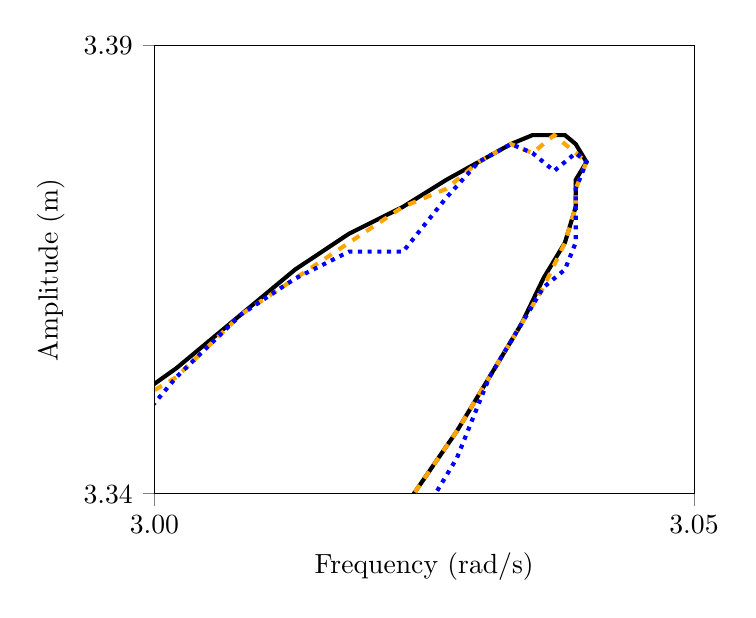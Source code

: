 % This file was created by matplotlib2tikz v0.6.13.
\begin{tikzpicture}

\definecolor{color0}{rgb}{1,0.647,0}

\begin{axis}[
xlabel={Frequency (rad/s)},
ylabel={Amplitude (m)},
xmin=3, xmax=3.05,
ymin=3.34, ymax=3.39,
xtick={3,3.05},
xticklabels={3.00,3.05},
ytick={3.34,3.39},
minor xtick={},
minor ytick={},
tick align=outside,
tick pos=left,
x grid style={lightgray!92.026!black},
y grid style={lightgray!92.026!black}
]
\addplot [line width=1.5pt, black, forget plot]
table {%
0.001 0.87
0.002 0.76
0.003 0.76
0.006 0.76
0.009 0.76
0.014 0.76
0.022 0.76
0.033 0.76
0.05 0.76
0.075 0.761
0.113 0.763
0.15 0.767
0.184 0.773
0.213 0.783
0.231 0.798
0.242 0.814
0.249 0.83
0.253 0.844
0.256 0.856
0.258 0.866
0.26 0.874
0.261 0.881
0.263 0.885
0.264 0.887
0.264 0.888
0.265 0.887
0.266 0.884
0.267 0.879
0.269 0.872
0.27 0.862
0.273 0.85
0.276 0.836
0.28 0.82
0.286 0.804
0.295 0.791
0.309 0.785
0.329 0.784
0.349 0.79
0.366 0.8
0.381 0.814
0.393 0.831
0.403 0.849
0.41 0.868
0.417 0.887
0.423 0.906
0.427 0.926
0.431 0.945
0.435 0.963
0.437 0.981
0.44 0.997
0.442 1.014
0.444 1.029
0.446 1.043
0.447 1.057
0.448 1.07
0.449 1.082
0.45 1.093
0.451 1.104
0.452 1.114
0.452 1.124
0.453 1.133
0.453 1.141
0.454 1.148
0.454 1.156
0.454 1.162
0.454 1.168
0.454 1.174
0.455 1.179
0.455 1.183
0.455 1.188
0.455 1.191
0.455 1.194
0.455 1.197
0.455 1.199
0.455 1.201
0.455 1.202
0.455 1.203
0.455 1.203
0.456 1.202
0.456 1.201
0.456 1.2
0.457 1.197
0.457 1.194
0.458 1.19
0.459 1.186
0.46 1.18
0.461 1.174
0.463 1.167
0.464 1.159
0.467 1.15
0.469 1.14
0.473 1.13
0.476 1.119
0.481 1.107
0.485 1.095
0.491 1.083
0.498 1.071
0.505 1.058
0.514 1.046
0.524 1.034
0.537 1.023
0.552 1.014
0.57 1.007
0.591 1.002
0.616 1.001
0.642 1.003
0.669 1.007
0.698 1.022
0.742 1.038
0.755 1.044
0.774 1.052
0.802 1.065
0.83 1.08
0.858 1.095
0.899 1.12
0.938 1.144
0.977 1.169
1.015 1.194
1.052 1.218
1.087 1.238
1.121 1.253
1.15 1.257
1.171 1.25
1.184 1.251
1.193 1.269
1.198 1.298
1.202 1.332
1.205 1.367
1.208 1.4
1.21 1.431
1.213 1.458
1.215 1.482
1.218 1.502
1.222 1.517
1.227 1.527
1.232 1.531
1.24 1.53
1.249 1.527
1.264 1.523
1.285 1.524
1.312 1.535
1.342 1.554
1.372 1.579
1.403 1.605
1.434 1.633
1.465 1.663
1.495 1.692
1.54 1.738
1.584 1.783
1.628 1.829
1.67 1.875
1.712 1.92
1.754 1.966
1.795 2.01
1.835 2.055
1.874 2.098
1.913 2.142
1.951 2.184
1.988 2.226
2.024 2.267
2.06 2.308
2.096 2.347
2.13 2.387
2.164 2.425
2.197 2.462
2.229 2.499
2.261 2.535
2.292 2.57
2.322 2.605
2.351 2.638
2.38 2.671
2.408 2.703
2.436 2.734
2.463 2.764
2.489 2.794
2.514 2.822
2.539 2.85
2.563 2.878
2.586 2.904
2.609 2.93
2.631 2.954
2.652 2.978
2.673 3.002
2.693 3.024
2.713 3.046
2.732 3.067
2.75 3.088
2.768 3.107
2.785 3.126
2.801 3.144
2.817 3.162
2.833 3.178
2.847 3.194
2.861 3.21
2.875 3.224
2.888 3.239
2.901 3.252
2.912 3.264
2.924 3.276
2.935 3.288
2.945 3.298
2.955 3.308
2.964 3.318
2.972 3.326
2.98 3.334
2.988 3.342
2.995 3.348
3.002 3.354
3.008 3.36
3.013 3.365
3.018 3.369
3.023 3.372
3.027 3.375
3.03 3.377
3.033 3.379
3.035 3.38
3.037 3.38
3.038 3.38
3.039 3.379
3.04 3.377
3.039 3.375
3.039 3.372
3.038 3.368
3.036 3.364
3.034 3.359
3.031 3.353
3.028 3.347
3.024 3.34
3.019 3.333
3.015 3.325
3.009 3.316
3.003 3.306
2.997 3.296
2.99 3.285
2.982 3.273
2.974 3.261
2.966 3.248
2.957 3.234
2.947 3.219
2.937 3.204
2.926 3.188
2.914 3.171
2.903 3.154
2.89 3.135
2.877 3.116
2.863 3.096
2.849 3.075
2.834 3.054
2.819 3.032
2.803 3.008
2.786 2.984
2.769 2.96
2.751 2.934
2.733 2.907
2.714 2.88
2.695 2.851
2.674 2.822
2.654 2.792
2.632 2.76
2.61 2.728
2.588 2.695
2.564 2.661
2.541 2.626
2.516 2.59
2.491 2.553
2.466 2.515
2.44 2.476
2.413 2.436
2.386 2.395
2.358 2.352
2.33 2.309
2.302 2.265
2.273 2.22
2.243 2.173
2.214 2.126
2.184 2.078
2.153 2.028
2.123 1.978
2.092 1.927
2.062 1.874
2.031 1.821
2.001 1.767
1.97 1.712
1.941 1.656
1.911 1.599
1.882 1.541
1.854 1.483
1.826 1.424
1.8 1.364
1.775 1.303
1.751 1.241
1.729 1.179
1.709 1.117
1.692 1.053
1.677 0.99
1.665 0.925
1.657 0.861
1.653 0.796
1.655 0.731
1.662 0.666
1.676 0.602
1.697 0.539
1.726 0.477
1.764 0.417
1.811 0.361
1.865 0.308
1.927 0.259
1.995 0.215
2.068 0.174
2.144 0.137
2.222 0.102
2.303 0.07
2.384 0.04
2.465 0.02
2.547 0.036
2.627 0.067
2.705 0.103
2.78 0.143
2.849 0.187
2.912 0.236
2.968 0.288
3.017 0.342
3.06 0.399
3.097 0.456
3.13 0.513
};
\addplot [line width=1.5pt, color0, dashed, forget plot]
table {%
0.001 0.87
0.002 0.76
0.003 0.76
0.006 0.76
0.009 0.76
0.014 0.76
0.022 0.76
0.033 0.76
0.05 0.76
0.075 0.761
0.113 0.763
0.15 0.767
0.184 0.772
0.213 0.783
0.231 0.798
0.242 0.814
0.249 0.829
0.253 0.844
0.256 0.856
0.258 0.866
0.26 0.874
0.261 0.881
0.263 0.884
0.264 0.887
0.264 0.887
0.265 0.887
0.266 0.883
0.267 0.879
0.269 0.871
0.27 0.862
0.273 0.85
0.276 0.835
0.28 0.82
0.286 0.804
0.295 0.791
0.309 0.784
0.329 0.783
0.349 0.789
0.366 0.8
0.381 0.814
0.393 0.831
0.403 0.849
0.41 0.867
0.417 0.886
0.423 0.906
0.427 0.925
0.431 0.944
0.435 0.962
0.437 0.98
0.44 0.996
0.442 1.013
0.444 1.029
0.446 1.043
0.447 1.057
0.448 1.069
0.449 1.081
0.45 1.093
0.451 1.104
0.452 1.114
0.452 1.122
0.453 1.132
0.453 1.141
0.454 1.148
0.454 1.154
0.454 1.162
0.454 1.168
0.454 1.173
0.455 1.177
0.455 1.183
0.455 1.188
0.455 1.19
0.455 1.193
0.455 1.197
0.455 1.199
0.455 1.199
0.455 1.202
0.455 1.203
0.455 1.202
0.456 1.201
0.456 1.201
0.456 1.199
0.457 1.196
0.457 1.194
0.458 1.19
0.459 1.184
0.46 1.18
0.461 1.174
0.463 1.166
0.464 1.157
0.467 1.149
0.469 1.14
0.473 1.129
0.476 1.117
0.481 1.107
0.485 1.095
0.491 1.083
0.498 1.07
0.505 1.057
0.514 1.046
0.524 1.034
0.537 1.023
0.552 1.014
0.57 1.006
0.591 1.002
0.616 1.001
0.642 1.003
0.669 1.007
0.698 1.021
0.742 1.038
0.755 1.044
0.774 1.052
0.802 1.065
0.83 1.08
0.858 1.095
0.899 1.119
0.938 1.144
0.977 1.169
1.015 1.194
1.052 1.218
1.087 1.238
1.121 1.253
1.15 1.257
1.171 1.25
1.184 1.251
1.193 1.269
1.198 1.298
1.202 1.332
1.205 1.366
1.208 1.4
1.21 1.43
1.213 1.458
1.215 1.481
1.218 1.502
1.222 1.517
1.227 1.525
1.232 1.531
1.24 1.53
1.249 1.526
1.264 1.523
1.285 1.523
1.312 1.535
1.342 1.554
1.372 1.578
1.403 1.605
1.434 1.633
1.465 1.663
1.495 1.692
1.54 1.738
1.584 1.783
1.628 1.829
1.67 1.875
1.712 1.92
1.754 1.965
1.795 2.01
1.835 2.055
1.874 2.098
1.913 2.141
1.951 2.184
1.988 2.225
2.024 2.267
2.06 2.307
2.096 2.347
2.13 2.387
2.164 2.424
2.197 2.462
2.229 2.499
2.261 2.534
2.292 2.57
2.322 2.604
2.351 2.638
2.38 2.671
2.408 2.702
2.436 2.734
2.463 2.764
2.489 2.793
2.514 2.822
2.539 2.85
2.563 2.877
2.586 2.904
2.609 2.929
2.631 2.954
2.652 2.978
2.673 3.001
2.693 3.024
2.713 3.045
2.732 3.067
2.75 3.087
2.768 3.107
2.785 3.126
2.801 3.143
2.817 3.162
2.833 3.178
2.847 3.194
2.861 3.21
2.875 3.224
2.888 3.238
2.901 3.252
2.912 3.263
2.924 3.276
2.935 3.287
2.945 3.298
2.955 3.308
2.964 3.316
2.972 3.326
2.98 3.334
2.988 3.341
2.995 3.348
3.002 3.353
3.008 3.36
3.013 3.364
3.018 3.368
3.023 3.372
3.027 3.374
3.03 3.377
3.033 3.379
3.035 3.378
3.037 3.38
3.038 3.379
3.039 3.378
3.04 3.377
3.039 3.374
3.039 3.372
3.038 3.368
3.036 3.363
3.034 3.359
3.031 3.353
3.028 3.347
3.024 3.34
3.019 3.332
3.015 3.325
3.009 3.315
3.003 3.306
2.997 3.296
2.99 3.284
2.982 3.273
2.974 3.26
2.966 3.247
2.957 3.234
2.947 3.218
2.937 3.204
2.926 3.188
2.914 3.17
2.903 3.154
2.89 3.134
2.877 3.116
2.863 3.096
2.849 3.075
2.834 3.054
2.819 3.031
2.803 3.008
2.786 2.984
2.769 2.959
2.751 2.934
2.733 2.907
2.714 2.879
2.695 2.851
2.674 2.821
2.654 2.792
2.632 2.76
2.61 2.728
2.588 2.695
2.564 2.66
2.541 2.626
2.516 2.59
2.491 2.553
2.466 2.515
2.44 2.475
2.413 2.436
2.386 2.394
2.358 2.352
2.33 2.309
2.302 2.264
2.273 2.22
2.243 2.173
2.214 2.126
2.184 2.078
2.153 2.028
2.123 1.978
2.092 1.927
2.062 1.874
2.031 1.821
2.001 1.767
1.97 1.711
1.941 1.656
1.911 1.599
1.882 1.541
1.854 1.483
1.826 1.424
1.8 1.363
1.775 1.303
1.751 1.241
1.729 1.179
1.709 1.116
1.692 1.053
1.677 0.99
1.665 0.925
1.657 0.861
1.653 0.796
1.655 0.731
1.662 0.666
1.676 0.602
1.697 0.539
1.726 0.477
1.764 0.417
1.811 0.361
1.865 0.308
1.927 0.259
1.995 0.215
2.068 0.174
2.144 0.137
2.222 0.102
2.303 0.07
2.384 0.04
2.465 0.02
2.547 0.036
2.627 0.067
2.705 0.103
2.78 0.143
2.849 0.187
2.912 0.236
2.968 0.288
3.017 0.342
3.06 0.398
3.097 0.456
3.13 0.513
};
\addplot [line width=1.5pt, blue, dotted, forget plot]
table {%
0.001 0.87
0.002 0.76
0.003 0.76
0.006 0.76
0.009 0.76
0.014 0.76
0.022 0.76
0.033 0.76
0.05 0.76
0.075 0.761
0.113 0.763
0.15 0.767
0.184 0.772
0.213 0.782
0.231 0.797
0.242 0.814
0.249 0.829
0.253 0.841
0.256 0.855
0.258 0.866
0.26 0.874
0.261 0.876
0.263 0.883
0.264 0.887
0.264 0.887
0.265 0.883
0.266 0.882
0.267 0.879
0.269 0.871
0.27 0.859
0.273 0.847
0.276 0.835
0.28 0.82
0.286 0.804
0.295 0.789
0.309 0.784
0.329 0.783
0.349 0.788
0.366 0.798
0.381 0.814
0.393 0.831
0.403 0.849
0.41 0.867
0.417 0.886
0.423 0.905
0.427 0.924
0.431 0.943
0.435 0.961
0.437 0.979
0.44 0.996
0.442 1.013
0.444 1.029
0.446 1.043
0.447 1.057
0.448 1.069
0.449 1.08
0.45 1.089
0.451 1.098
0.452 1.111
0.452 1.122
0.453 1.132
0.453 1.141
0.454 1.148
0.454 1.154
0.454 1.158
0.454 1.161
0.454 1.17
0.455 1.177
0.455 1.183
0.455 1.188
0.455 1.19
0.455 1.191
0.455 1.19
0.455 1.194
0.455 1.199
0.455 1.202
0.455 1.203
0.455 1.202
0.456 1.199
0.456 1.194
0.456 1.195
0.457 1.196
0.457 1.194
0.458 1.19
0.459 1.184
0.46 1.176
0.461 1.167
0.463 1.163
0.464 1.157
0.467 1.149
0.469 1.14
0.473 1.129
0.476 1.117
0.481 1.104
0.485 1.09
0.491 1.08
0.498 1.069
0.505 1.057
0.514 1.046
0.524 1.034
0.537 1.023
0.552 1.014
0.57 1.006
0.591 1.002
0.616 1.0
0.642 1.002
0.669 1.006
0.698 1.021
0.742 1.037
0.755 1.042
0.774 1.051
0.802 1.065
0.83 1.079
0.858 1.095
0.899 1.119
0.938 1.144
0.977 1.169
1.015 1.194
1.052 1.218
1.087 1.238
1.121 1.253
1.15 1.257
1.171 1.25
1.184 1.251
1.193 1.269
1.198 1.298
1.202 1.331
1.205 1.366
1.208 1.4
1.21 1.43
1.213 1.455
1.215 1.481
1.218 1.502
1.222 1.514
1.227 1.525
1.232 1.531
1.24 1.528
1.249 1.526
1.264 1.523
1.285 1.523
1.312 1.532
1.342 1.553
1.372 1.578
1.403 1.605
1.434 1.633
1.465 1.663
1.495 1.692
1.54 1.736
1.584 1.781
1.628 1.828
1.67 1.875
1.712 1.92
1.754 1.965
1.795 2.009
1.835 2.052
1.874 2.097
1.913 2.141
1.951 2.184
1.988 2.225
2.024 2.264
2.06 2.305
2.096 2.347
2.13 2.387
2.164 2.424
2.197 2.46
2.229 2.496
2.261 2.534
2.292 2.57
2.322 2.604
2.351 2.636
2.38 2.667
2.408 2.701
2.436 2.734
2.463 2.764
2.489 2.792
2.514 2.818
2.539 2.849
2.563 2.877
2.586 2.904
2.609 2.928
2.631 2.95
2.652 2.976
2.673 3.001
2.693 3.024
2.713 3.045
2.732 3.063
2.75 3.085
2.768 3.107
2.785 3.126
2.801 3.143
2.817 3.158
2.833 3.175
2.847 3.194
2.861 3.21
2.875 3.224
2.888 3.235
2.901 3.248
2.912 3.263
2.924 3.276
2.935 3.287
2.945 3.296
2.955 3.304
2.964 3.316
2.972 3.326
2.98 3.334
2.988 3.339
2.995 3.343
3.002 3.353
3.008 3.36
3.013 3.364
3.018 3.367
3.023 3.367
3.027 3.373
3.03 3.377
3.033 3.379
3.035 3.378
3.037 3.376
3.038 3.377
3.039 3.378
3.04 3.377
3.039 3.374
3.039 3.368
3.038 3.365
3.036 3.363
3.034 3.359
3.031 3.353
3.028 3.344
3.024 3.336
3.019 3.332
3.015 3.325
3.009 3.315
3.003 3.304
2.997 3.291
2.99 3.283
2.982 3.273
2.974 3.26
2.966 3.246
2.957 3.229
2.947 3.218
2.937 3.204
2.926 3.188
2.914 3.169
2.903 3.149
2.89 3.133
2.877 3.116
2.863 3.096
2.849 3.074
2.834 3.049
2.819 3.03
2.803 3.008
2.786 2.984
2.769 2.958
2.751 2.929
2.733 2.905
2.714 2.879
2.695 2.851
2.674 2.82
2.654 2.788
2.632 2.759
2.61 2.728
2.588 2.695
2.564 2.66
2.541 2.622
2.516 2.588
2.491 2.553
2.466 2.515
2.44 2.475
2.413 2.432
2.386 2.393
2.358 2.352
2.33 2.309
2.302 2.264
2.273 2.217
2.243 2.172
2.214 2.126
2.184 2.078
2.153 2.028
2.123 1.977
2.092 1.924
2.062 1.874
2.031 1.821
2.001 1.767
1.97 1.711
1.941 1.655
1.911 1.597
1.882 1.541
1.854 1.483
1.826 1.424
1.8 1.363
1.775 1.302
1.751 1.24
1.729 1.178
1.709 1.116
1.692 1.053
1.677 0.99
1.665 0.925
1.657 0.861
1.653 0.796
1.655 0.731
1.662 0.666
1.676 0.601
1.697 0.538
1.726 0.477
1.764 0.417
1.811 0.361
1.865 0.308
1.927 0.259
1.995 0.215
2.068 0.174
2.144 0.137
2.222 0.102
2.303 0.07
2.384 0.04
2.465 0.02
2.547 0.036
2.627 0.067
2.705 0.103
2.78 0.143
2.849 0.187
2.912 0.236
2.968 0.288
3.017 0.342
3.06 0.398
3.097 0.455
3.13 0.513
};


\end{axis}

\end{tikzpicture}
